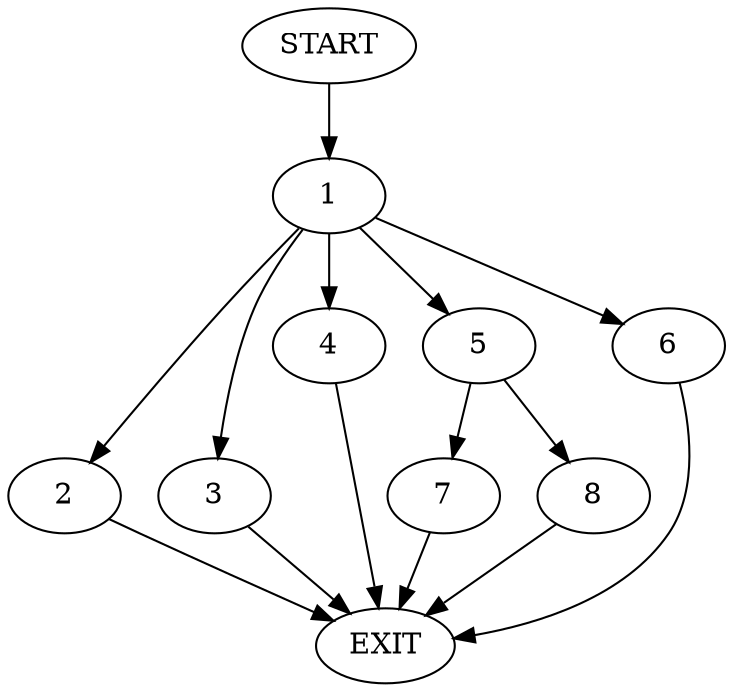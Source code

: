 digraph {
0 [label="START"]
9 [label="EXIT"]
0 -> 1
1 -> 2
1 -> 3
1 -> 4
1 -> 5
1 -> 6
2 -> 9
5 -> 7
5 -> 8
4 -> 9
3 -> 9
6 -> 9
8 -> 9
7 -> 9
}

